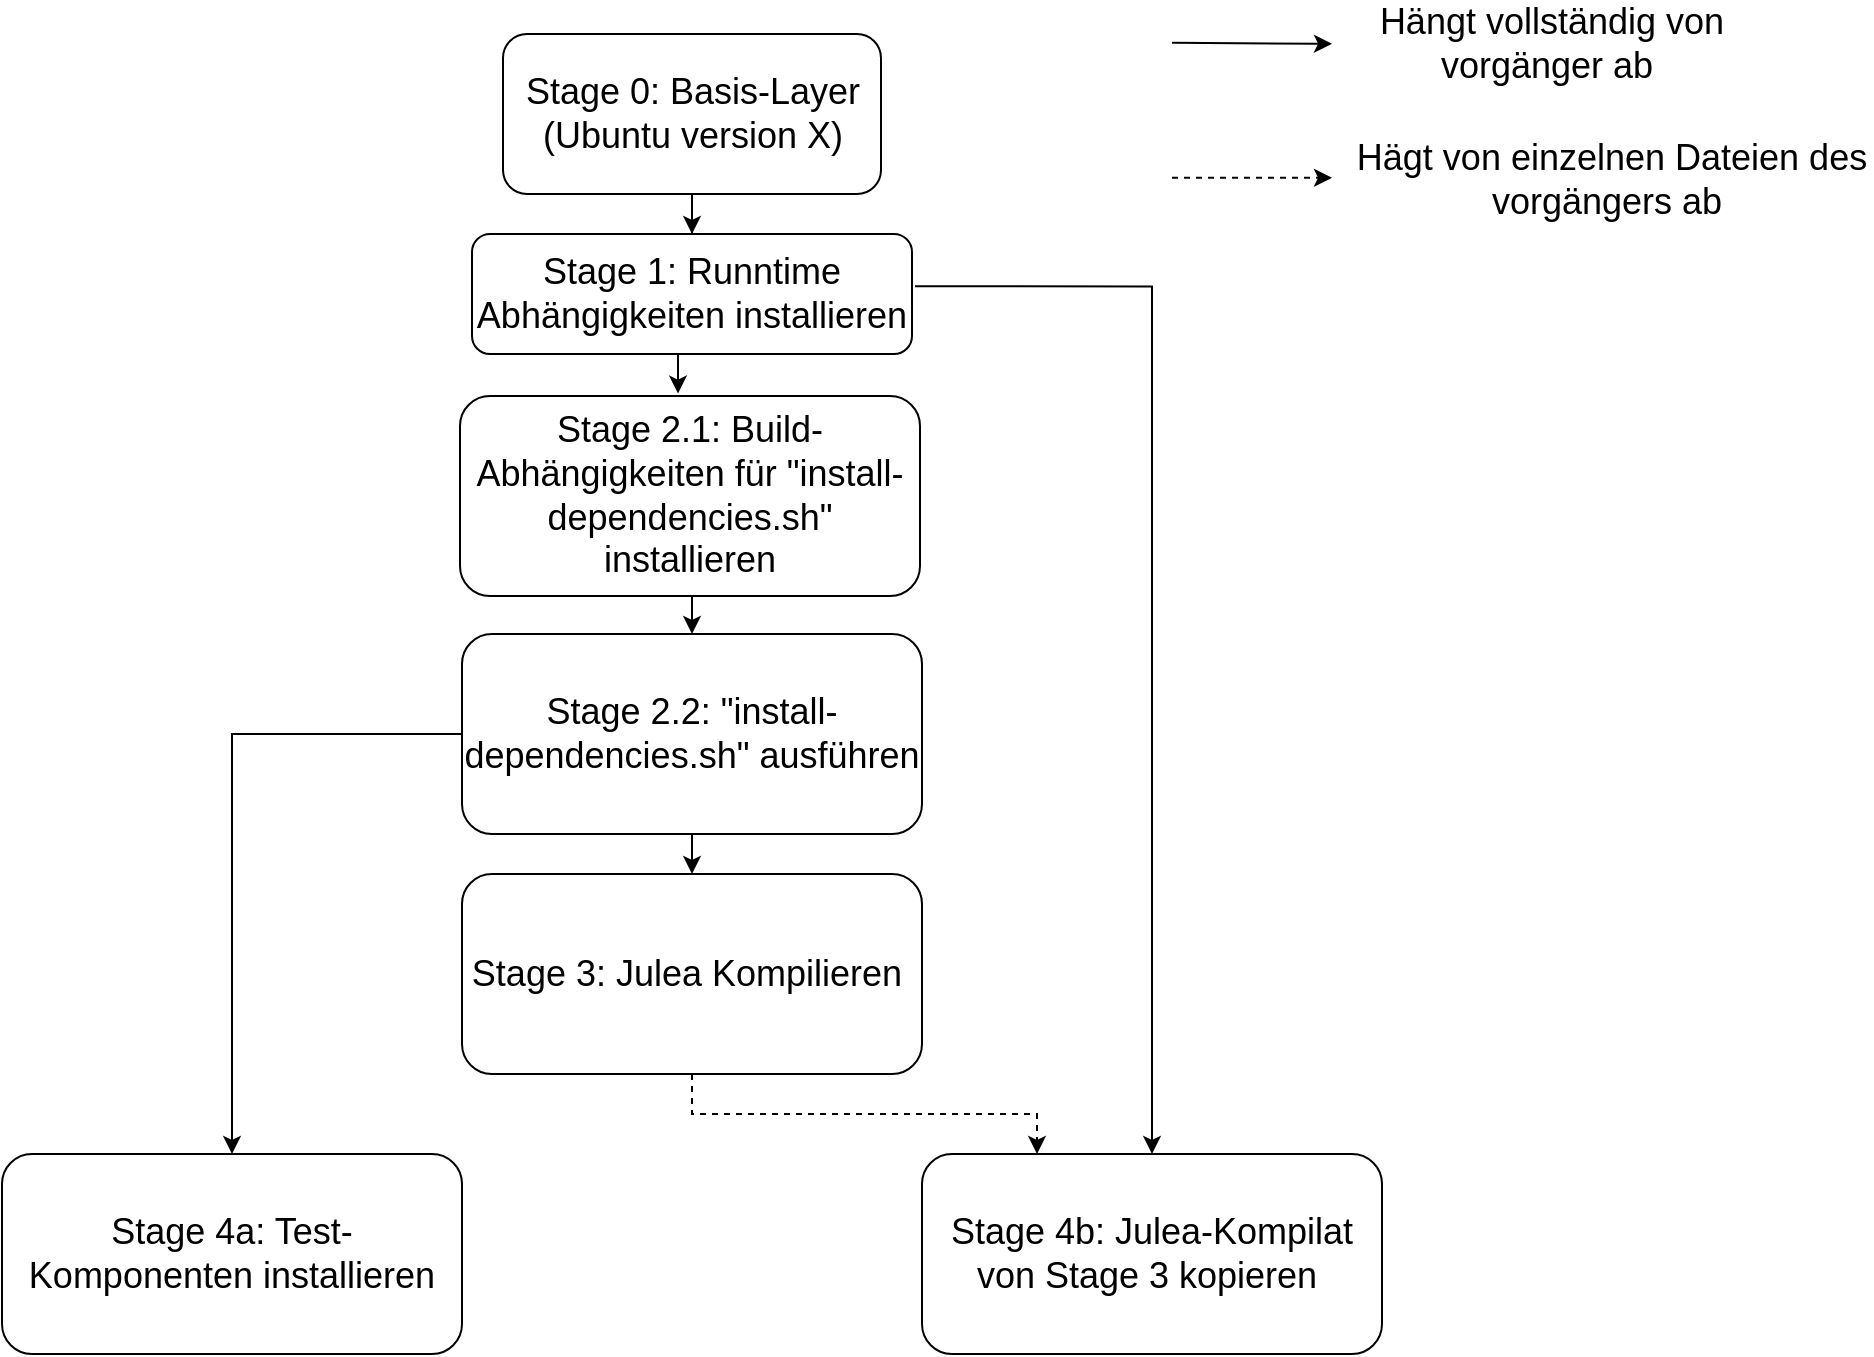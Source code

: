 <mxfile version="24.7.5">
  <diagram id="C5RBs43oDa-KdzZeNtuy" name="Page-1">
    <mxGraphModel dx="1687" dy="1175" grid="1" gridSize="10" guides="1" tooltips="1" connect="1" arrows="1" fold="1" page="1" pageScale="1" pageWidth="827" pageHeight="1169" math="0" shadow="0">
      <root>
        <mxCell id="WIyWlLk6GJQsqaUBKTNV-0" />
        <mxCell id="WIyWlLk6GJQsqaUBKTNV-1" parent="WIyWlLk6GJQsqaUBKTNV-0" />
        <mxCell id="EyaHh1xmUON9SHUpa5GK-0" style="edgeStyle=orthogonalEdgeStyle;rounded=0;orthogonalLoop=1;jettySize=auto;html=1;entryX=0.5;entryY=0;entryDx=0;entryDy=0;exitX=1.007;exitY=0.436;exitDx=0;exitDy=0;exitPerimeter=0;" edge="1" parent="WIyWlLk6GJQsqaUBKTNV-1" source="78geTzPeZMI0ztwPiqvb-1" target="78geTzPeZMI0ztwPiqvb-28">
          <mxGeometry relative="1" as="geometry">
            <mxPoint x="630" y="320" as="targetPoint" />
          </mxGeometry>
        </mxCell>
        <mxCell id="78geTzPeZMI0ztwPiqvb-1" value="&lt;font style=&quot;font-size: 18px;&quot;&gt;Stage 1: Runntime Abhängigkeiten installieren&lt;/font&gt;" style="rounded=1;whiteSpace=wrap;html=1;" parent="WIyWlLk6GJQsqaUBKTNV-1" vertex="1">
          <mxGeometry x="310" y="140" width="220" height="60" as="geometry" />
        </mxCell>
        <mxCell id="78geTzPeZMI0ztwPiqvb-12" style="edgeStyle=orthogonalEdgeStyle;rounded=0;orthogonalLoop=1;jettySize=auto;html=1;exitX=0.5;exitY=1;exitDx=0;exitDy=0;entryX=0.5;entryY=0;entryDx=0;entryDy=0;" parent="WIyWlLk6GJQsqaUBKTNV-1" source="78geTzPeZMI0ztwPiqvb-3" target="78geTzPeZMI0ztwPiqvb-10" edge="1">
          <mxGeometry relative="1" as="geometry" />
        </mxCell>
        <mxCell id="78geTzPeZMI0ztwPiqvb-3" value="&lt;font style=&quot;font-size: 18px;&quot;&gt;Stage 2.1: Build-Abhängigkeiten für &quot;install-dependencies.sh&quot; installieren&lt;/font&gt;" style="whiteSpace=wrap;html=1;rounded=1;" parent="WIyWlLk6GJQsqaUBKTNV-1" vertex="1">
          <mxGeometry x="304" y="221" width="230" height="100" as="geometry" />
        </mxCell>
        <mxCell id="78geTzPeZMI0ztwPiqvb-15" style="edgeStyle=orthogonalEdgeStyle;rounded=0;orthogonalLoop=1;jettySize=auto;html=1;exitX=0.5;exitY=1;exitDx=0;exitDy=0;entryX=0.5;entryY=0;entryDx=0;entryDy=0;" parent="WIyWlLk6GJQsqaUBKTNV-1" source="78geTzPeZMI0ztwPiqvb-10" target="78geTzPeZMI0ztwPiqvb-14" edge="1">
          <mxGeometry relative="1" as="geometry" />
        </mxCell>
        <mxCell id="EyaHh1xmUON9SHUpa5GK-4" style="edgeStyle=orthogonalEdgeStyle;rounded=0;orthogonalLoop=1;jettySize=auto;html=1;exitX=0;exitY=0.5;exitDx=0;exitDy=0;entryX=0.5;entryY=0;entryDx=0;entryDy=0;" edge="1" parent="WIyWlLk6GJQsqaUBKTNV-1" source="78geTzPeZMI0ztwPiqvb-10" target="78geTzPeZMI0ztwPiqvb-17">
          <mxGeometry relative="1" as="geometry" />
        </mxCell>
        <mxCell id="78geTzPeZMI0ztwPiqvb-10" value="&lt;font style=&quot;font-size: 18px;&quot;&gt;Stage 2.2: &quot;install-dependencies.sh&quot; ausführen&lt;/font&gt;" style="whiteSpace=wrap;html=1;rounded=1;" parent="WIyWlLk6GJQsqaUBKTNV-1" vertex="1">
          <mxGeometry x="305" y="340" width="230" height="100" as="geometry" />
        </mxCell>
        <mxCell id="EyaHh1xmUON9SHUpa5GK-2" style="edgeStyle=orthogonalEdgeStyle;rounded=0;orthogonalLoop=1;jettySize=auto;html=1;exitX=0.5;exitY=1;exitDx=0;exitDy=0;entryX=0.25;entryY=0;entryDx=0;entryDy=0;dashed=1;" edge="1" parent="WIyWlLk6GJQsqaUBKTNV-1" source="78geTzPeZMI0ztwPiqvb-14" target="78geTzPeZMI0ztwPiqvb-28">
          <mxGeometry relative="1" as="geometry" />
        </mxCell>
        <mxCell id="78geTzPeZMI0ztwPiqvb-14" value="&lt;font style=&quot;font-size: 18px;&quot;&gt;Stage 3: Julea Kompilieren&amp;nbsp;&lt;/font&gt;" style="whiteSpace=wrap;html=1;rounded=1;" parent="WIyWlLk6GJQsqaUBKTNV-1" vertex="1">
          <mxGeometry x="305" y="460" width="230" height="100" as="geometry" />
        </mxCell>
        <mxCell id="78geTzPeZMI0ztwPiqvb-17" value="Stage 4a: Test-Komponenten installieren" style="whiteSpace=wrap;html=1;rounded=1;fontSize=18;" parent="WIyWlLk6GJQsqaUBKTNV-1" vertex="1">
          <mxGeometry x="75" y="600" width="230" height="100" as="geometry" />
        </mxCell>
        <mxCell id="78geTzPeZMI0ztwPiqvb-28" value="Stage 4b: Julea-Kompilat von Stage 3 kopieren&amp;nbsp;" style="whiteSpace=wrap;html=1;rounded=1;fontSize=18;" parent="WIyWlLk6GJQsqaUBKTNV-1" vertex="1">
          <mxGeometry x="535" y="600" width="230" height="100" as="geometry" />
        </mxCell>
        <mxCell id="78geTzPeZMI0ztwPiqvb-30" value="" style="endArrow=classic;html=1;rounded=0;dashed=1;" parent="WIyWlLk6GJQsqaUBKTNV-1" edge="1">
          <mxGeometry width="50" height="50" relative="1" as="geometry">
            <mxPoint x="660" y="111.91" as="sourcePoint" />
            <mxPoint x="740" y="111.91" as="targetPoint" />
          </mxGeometry>
        </mxCell>
        <mxCell id="78geTzPeZMI0ztwPiqvb-31" value="" style="endArrow=classic;html=1;rounded=0;" parent="WIyWlLk6GJQsqaUBKTNV-1" edge="1">
          <mxGeometry width="50" height="50" relative="1" as="geometry">
            <mxPoint x="660" y="44.41" as="sourcePoint" />
            <mxPoint x="740" y="44.91" as="targetPoint" />
          </mxGeometry>
        </mxCell>
        <mxCell id="78geTzPeZMI0ztwPiqvb-32" value="Hängt vollständig von vorgänger ab&amp;nbsp;" style="text;html=1;align=center;verticalAlign=middle;whiteSpace=wrap;rounded=0;fontSize=18;" parent="WIyWlLk6GJQsqaUBKTNV-1" vertex="1">
          <mxGeometry x="750" y="30" width="200" height="30" as="geometry" />
        </mxCell>
        <mxCell id="78geTzPeZMI0ztwPiqvb-33" value="Hägt von einzelnen Dateien des vorgängers ab&amp;nbsp;" style="text;html=1;align=center;verticalAlign=middle;whiteSpace=wrap;rounded=0;fontSize=18;" parent="WIyWlLk6GJQsqaUBKTNV-1" vertex="1">
          <mxGeometry x="750" y="97.5" width="260" height="30" as="geometry" />
        </mxCell>
        <mxCell id="EyaHh1xmUON9SHUpa5GK-1" style="edgeStyle=orthogonalEdgeStyle;rounded=0;orthogonalLoop=1;jettySize=auto;html=1;entryX=0.5;entryY=0;entryDx=0;entryDy=0;" edge="1" parent="WIyWlLk6GJQsqaUBKTNV-1" source="zp4V2_EaAILMSw2vBRc9-0" target="78geTzPeZMI0ztwPiqvb-1">
          <mxGeometry relative="1" as="geometry" />
        </mxCell>
        <mxCell id="zp4V2_EaAILMSw2vBRc9-0" value="&lt;font style=&quot;font-size: 18px;&quot;&gt;Stage 0: Basis-Layer (Ubuntu version X)&lt;/font&gt;" style="rounded=1;whiteSpace=wrap;html=1;" parent="WIyWlLk6GJQsqaUBKTNV-1" vertex="1">
          <mxGeometry x="325.5" y="40" width="189" height="80" as="geometry" />
        </mxCell>
        <mxCell id="zp4V2_EaAILMSw2vBRc9-11" style="edgeStyle=orthogonalEdgeStyle;rounded=0;orthogonalLoop=1;jettySize=auto;html=1;exitX=0.5;exitY=1;exitDx=0;exitDy=0;entryX=0.474;entryY=-0.012;entryDx=0;entryDy=0;entryPerimeter=0;" parent="WIyWlLk6GJQsqaUBKTNV-1" source="78geTzPeZMI0ztwPiqvb-1" target="78geTzPeZMI0ztwPiqvb-3" edge="1">
          <mxGeometry relative="1" as="geometry" />
        </mxCell>
      </root>
    </mxGraphModel>
  </diagram>
</mxfile>
